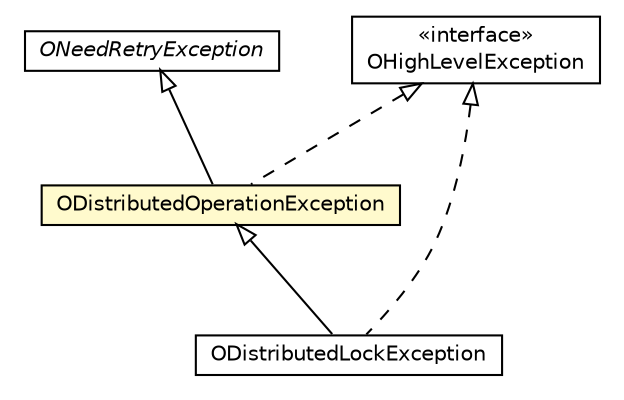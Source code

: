 #!/usr/local/bin/dot
#
# Class diagram 
# Generated by UMLGraph version R5_6-24-gf6e263 (http://www.umlgraph.org/)
#

digraph G {
	edge [fontname="Helvetica",fontsize=10,labelfontname="Helvetica",labelfontsize=10];
	node [fontname="Helvetica",fontsize=10,shape=plaintext];
	nodesep=0.25;
	ranksep=0.5;
	// com.orientechnologies.common.concur.ONeedRetryException
	c1544478 [label=<<table title="com.orientechnologies.common.concur.ONeedRetryException" border="0" cellborder="1" cellspacing="0" cellpadding="2" port="p" href="../../../../common/concur/ONeedRetryException.html">
		<tr><td><table border="0" cellspacing="0" cellpadding="1">
<tr><td align="center" balign="center"><font face="Helvetica-Oblique"> ONeedRetryException </font></td></tr>
		</table></td></tr>
		</table>>, URL="../../../../common/concur/ONeedRetryException.html", fontname="Helvetica", fontcolor="black", fontsize=10.0];
	// com.orientechnologies.common.exception.OHighLevelException
	c1544609 [label=<<table title="com.orientechnologies.common.exception.OHighLevelException" border="0" cellborder="1" cellspacing="0" cellpadding="2" port="p" href="../../../../common/exception/OHighLevelException.html">
		<tr><td><table border="0" cellspacing="0" cellpadding="1">
<tr><td align="center" balign="center"> &#171;interface&#187; </td></tr>
<tr><td align="center" balign="center"> OHighLevelException </td></tr>
		</table></td></tr>
		</table>>, URL="../../../../common/exception/OHighLevelException.html", fontname="Helvetica", fontcolor="black", fontsize=10.0];
	// com.orientechnologies.orient.server.distributed.task.ODistributedOperationException
	c1546096 [label=<<table title="com.orientechnologies.orient.server.distributed.task.ODistributedOperationException" border="0" cellborder="1" cellspacing="0" cellpadding="2" port="p" bgcolor="lemonChiffon" href="./ODistributedOperationException.html">
		<tr><td><table border="0" cellspacing="0" cellpadding="1">
<tr><td align="center" balign="center"> ODistributedOperationException </td></tr>
		</table></td></tr>
		</table>>, URL="./ODistributedOperationException.html", fontname="Helvetica", fontcolor="black", fontsize=10.0];
	// com.orientechnologies.orient.server.distributed.task.ODistributedLockException
	c1546099 [label=<<table title="com.orientechnologies.orient.server.distributed.task.ODistributedLockException" border="0" cellborder="1" cellspacing="0" cellpadding="2" port="p" href="./ODistributedLockException.html">
		<tr><td><table border="0" cellspacing="0" cellpadding="1">
<tr><td align="center" balign="center"> ODistributedLockException </td></tr>
		</table></td></tr>
		</table>>, URL="./ODistributedLockException.html", fontname="Helvetica", fontcolor="black", fontsize=10.0];
	//com.orientechnologies.orient.server.distributed.task.ODistributedOperationException extends com.orientechnologies.common.concur.ONeedRetryException
	c1544478:p -> c1546096:p [dir=back,arrowtail=empty];
	//com.orientechnologies.orient.server.distributed.task.ODistributedOperationException implements com.orientechnologies.common.exception.OHighLevelException
	c1544609:p -> c1546096:p [dir=back,arrowtail=empty,style=dashed];
	//com.orientechnologies.orient.server.distributed.task.ODistributedLockException extends com.orientechnologies.orient.server.distributed.task.ODistributedOperationException
	c1546096:p -> c1546099:p [dir=back,arrowtail=empty];
	//com.orientechnologies.orient.server.distributed.task.ODistributedLockException implements com.orientechnologies.common.exception.OHighLevelException
	c1544609:p -> c1546099:p [dir=back,arrowtail=empty,style=dashed];
}

